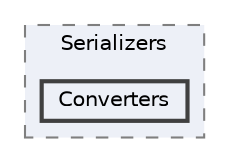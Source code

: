 digraph "C:/Users/adenf/RiderProjects/Openlabs.Mgcxm/Openlabs.Mgcxm/JWT/Serializers/Converters"
{
 // LATEX_PDF_SIZE
  bgcolor="transparent";
  edge [fontname=Helvetica,fontsize=10,labelfontname=Helvetica,labelfontsize=10];
  node [fontname=Helvetica,fontsize=10,shape=box,height=0.2,width=0.4];
  compound=true
  subgraph clusterdir_23703096fc4528b1ea6f71bbdbec4e5a {
    graph [ bgcolor="#edf0f7", pencolor="grey50", label="Serializers", fontname=Helvetica,fontsize=10 style="filled,dashed", URL="dir_23703096fc4528b1ea6f71bbdbec4e5a.html",tooltip=""]
  dir_bc2265b58d93502e2522cc9b30b1a790 [label="Converters", fillcolor="#edf0f7", color="grey25", style="filled,bold", URL="dir_bc2265b58d93502e2522cc9b30b1a790.html",tooltip=""];
  }
}
